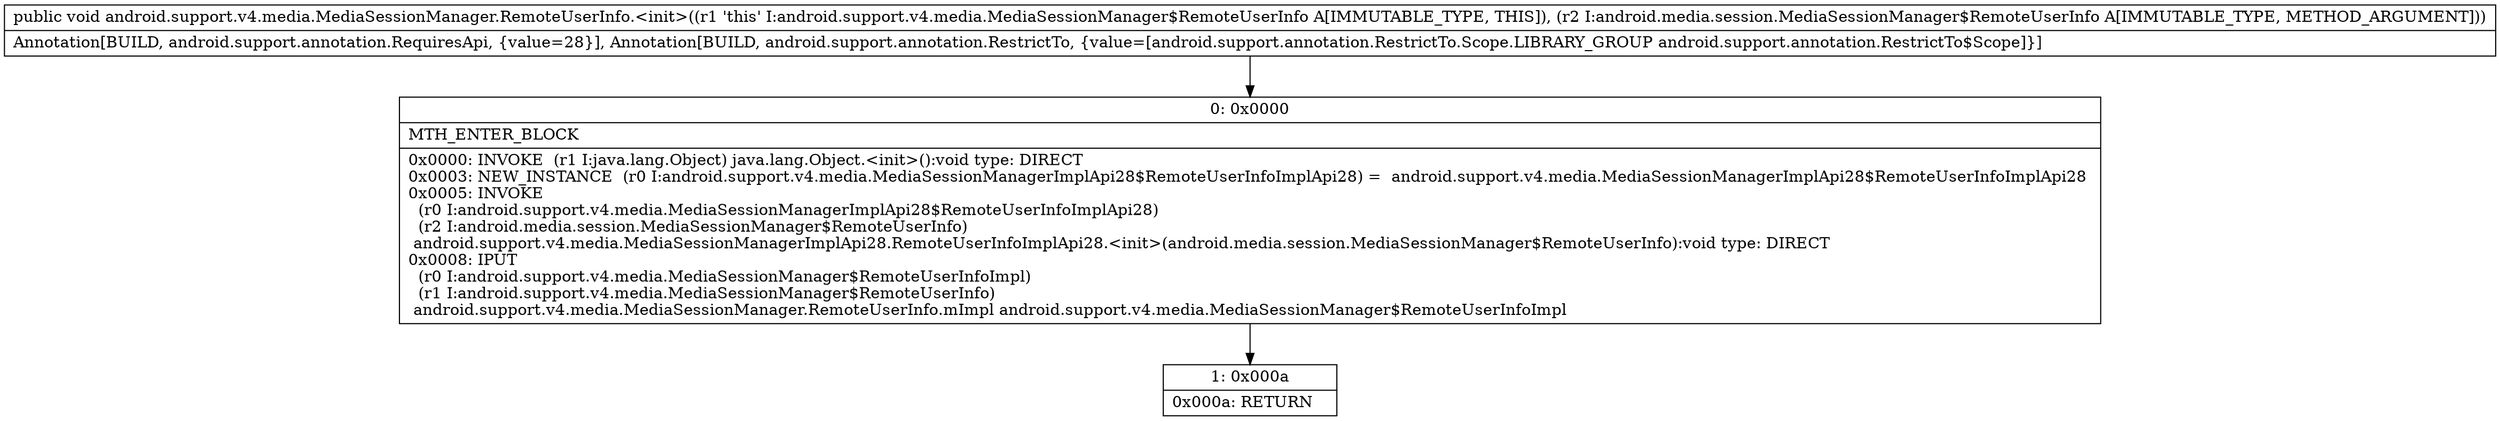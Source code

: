 digraph "CFG forandroid.support.v4.media.MediaSessionManager.RemoteUserInfo.\<init\>(Landroid\/media\/session\/MediaSessionManager$RemoteUserInfo;)V" {
Node_0 [shape=record,label="{0\:\ 0x0000|MTH_ENTER_BLOCK\l|0x0000: INVOKE  (r1 I:java.lang.Object) java.lang.Object.\<init\>():void type: DIRECT \l0x0003: NEW_INSTANCE  (r0 I:android.support.v4.media.MediaSessionManagerImplApi28$RemoteUserInfoImplApi28) =  android.support.v4.media.MediaSessionManagerImplApi28$RemoteUserInfoImplApi28 \l0x0005: INVOKE  \l  (r0 I:android.support.v4.media.MediaSessionManagerImplApi28$RemoteUserInfoImplApi28)\l  (r2 I:android.media.session.MediaSessionManager$RemoteUserInfo)\l android.support.v4.media.MediaSessionManagerImplApi28.RemoteUserInfoImplApi28.\<init\>(android.media.session.MediaSessionManager$RemoteUserInfo):void type: DIRECT \l0x0008: IPUT  \l  (r0 I:android.support.v4.media.MediaSessionManager$RemoteUserInfoImpl)\l  (r1 I:android.support.v4.media.MediaSessionManager$RemoteUserInfo)\l android.support.v4.media.MediaSessionManager.RemoteUserInfo.mImpl android.support.v4.media.MediaSessionManager$RemoteUserInfoImpl \l}"];
Node_1 [shape=record,label="{1\:\ 0x000a|0x000a: RETURN   \l}"];
MethodNode[shape=record,label="{public void android.support.v4.media.MediaSessionManager.RemoteUserInfo.\<init\>((r1 'this' I:android.support.v4.media.MediaSessionManager$RemoteUserInfo A[IMMUTABLE_TYPE, THIS]), (r2 I:android.media.session.MediaSessionManager$RemoteUserInfo A[IMMUTABLE_TYPE, METHOD_ARGUMENT]))  | Annotation[BUILD, android.support.annotation.RequiresApi, \{value=28\}], Annotation[BUILD, android.support.annotation.RestrictTo, \{value=[android.support.annotation.RestrictTo.Scope.LIBRARY_GROUP android.support.annotation.RestrictTo$Scope]\}]\l}"];
MethodNode -> Node_0;
Node_0 -> Node_1;
}

